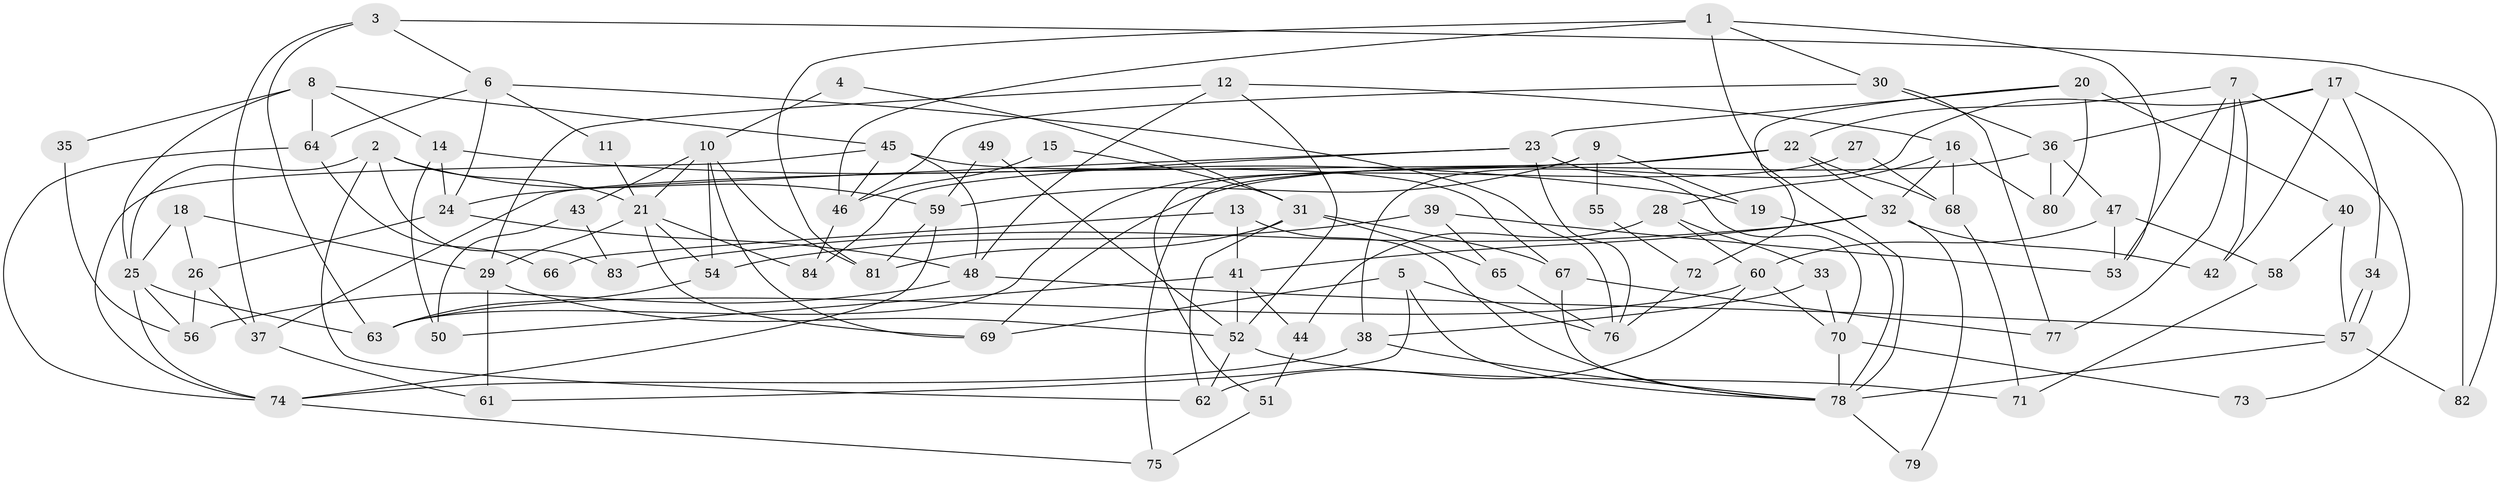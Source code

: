 // Generated by graph-tools (version 1.1) at 2025/26/03/09/25 03:26:17]
// undirected, 84 vertices, 168 edges
graph export_dot {
graph [start="1"]
  node [color=gray90,style=filled];
  1;
  2;
  3;
  4;
  5;
  6;
  7;
  8;
  9;
  10;
  11;
  12;
  13;
  14;
  15;
  16;
  17;
  18;
  19;
  20;
  21;
  22;
  23;
  24;
  25;
  26;
  27;
  28;
  29;
  30;
  31;
  32;
  33;
  34;
  35;
  36;
  37;
  38;
  39;
  40;
  41;
  42;
  43;
  44;
  45;
  46;
  47;
  48;
  49;
  50;
  51;
  52;
  53;
  54;
  55;
  56;
  57;
  58;
  59;
  60;
  61;
  62;
  63;
  64;
  65;
  66;
  67;
  68;
  69;
  70;
  71;
  72;
  73;
  74;
  75;
  76;
  77;
  78;
  79;
  80;
  81;
  82;
  83;
  84;
  1 -- 30;
  1 -- 78;
  1 -- 46;
  1 -- 53;
  1 -- 81;
  2 -- 21;
  2 -- 25;
  2 -- 59;
  2 -- 62;
  2 -- 83;
  3 -- 63;
  3 -- 37;
  3 -- 6;
  3 -- 82;
  4 -- 10;
  4 -- 31;
  5 -- 69;
  5 -- 78;
  5 -- 61;
  5 -- 76;
  6 -- 24;
  6 -- 11;
  6 -- 64;
  6 -- 76;
  7 -- 77;
  7 -- 42;
  7 -- 22;
  7 -- 53;
  7 -- 73;
  8 -- 14;
  8 -- 45;
  8 -- 25;
  8 -- 35;
  8 -- 64;
  9 -- 59;
  9 -- 51;
  9 -- 19;
  9 -- 55;
  10 -- 81;
  10 -- 54;
  10 -- 21;
  10 -- 43;
  10 -- 69;
  11 -- 21;
  12 -- 29;
  12 -- 48;
  12 -- 16;
  12 -- 52;
  13 -- 78;
  13 -- 41;
  13 -- 66;
  14 -- 24;
  14 -- 19;
  14 -- 50;
  15 -- 31;
  15 -- 46;
  16 -- 80;
  16 -- 28;
  16 -- 32;
  16 -- 68;
  17 -- 82;
  17 -- 36;
  17 -- 34;
  17 -- 38;
  17 -- 42;
  18 -- 25;
  18 -- 29;
  18 -- 26;
  19 -- 78;
  20 -- 40;
  20 -- 23;
  20 -- 72;
  20 -- 80;
  21 -- 54;
  21 -- 29;
  21 -- 69;
  21 -- 84;
  22 -- 32;
  22 -- 37;
  22 -- 68;
  22 -- 75;
  23 -- 76;
  23 -- 24;
  23 -- 70;
  23 -- 84;
  24 -- 26;
  24 -- 48;
  25 -- 74;
  25 -- 56;
  25 -- 63;
  26 -- 56;
  26 -- 37;
  27 -- 68;
  27 -- 63;
  28 -- 33;
  28 -- 44;
  28 -- 60;
  29 -- 61;
  29 -- 52;
  30 -- 36;
  30 -- 46;
  30 -- 77;
  31 -- 62;
  31 -- 67;
  31 -- 65;
  31 -- 81;
  32 -- 83;
  32 -- 41;
  32 -- 42;
  32 -- 79;
  33 -- 70;
  33 -- 38;
  34 -- 57;
  34 -- 57;
  35 -- 56;
  36 -- 69;
  36 -- 47;
  36 -- 80;
  37 -- 61;
  38 -- 74;
  38 -- 78;
  39 -- 65;
  39 -- 53;
  39 -- 54;
  40 -- 58;
  40 -- 57;
  41 -- 52;
  41 -- 44;
  41 -- 50;
  43 -- 50;
  43 -- 83;
  44 -- 51;
  45 -- 46;
  45 -- 74;
  45 -- 48;
  45 -- 67;
  46 -- 84;
  47 -- 53;
  47 -- 60;
  47 -- 58;
  48 -- 57;
  48 -- 56;
  49 -- 59;
  49 -- 52;
  51 -- 75;
  52 -- 62;
  52 -- 71;
  54 -- 63;
  55 -- 72;
  57 -- 78;
  57 -- 82;
  58 -- 71;
  59 -- 81;
  59 -- 74;
  60 -- 62;
  60 -- 63;
  60 -- 70;
  64 -- 66;
  64 -- 74;
  65 -- 76;
  67 -- 78;
  67 -- 77;
  68 -- 71;
  70 -- 73;
  70 -- 78;
  72 -- 76;
  74 -- 75;
  78 -- 79;
}
